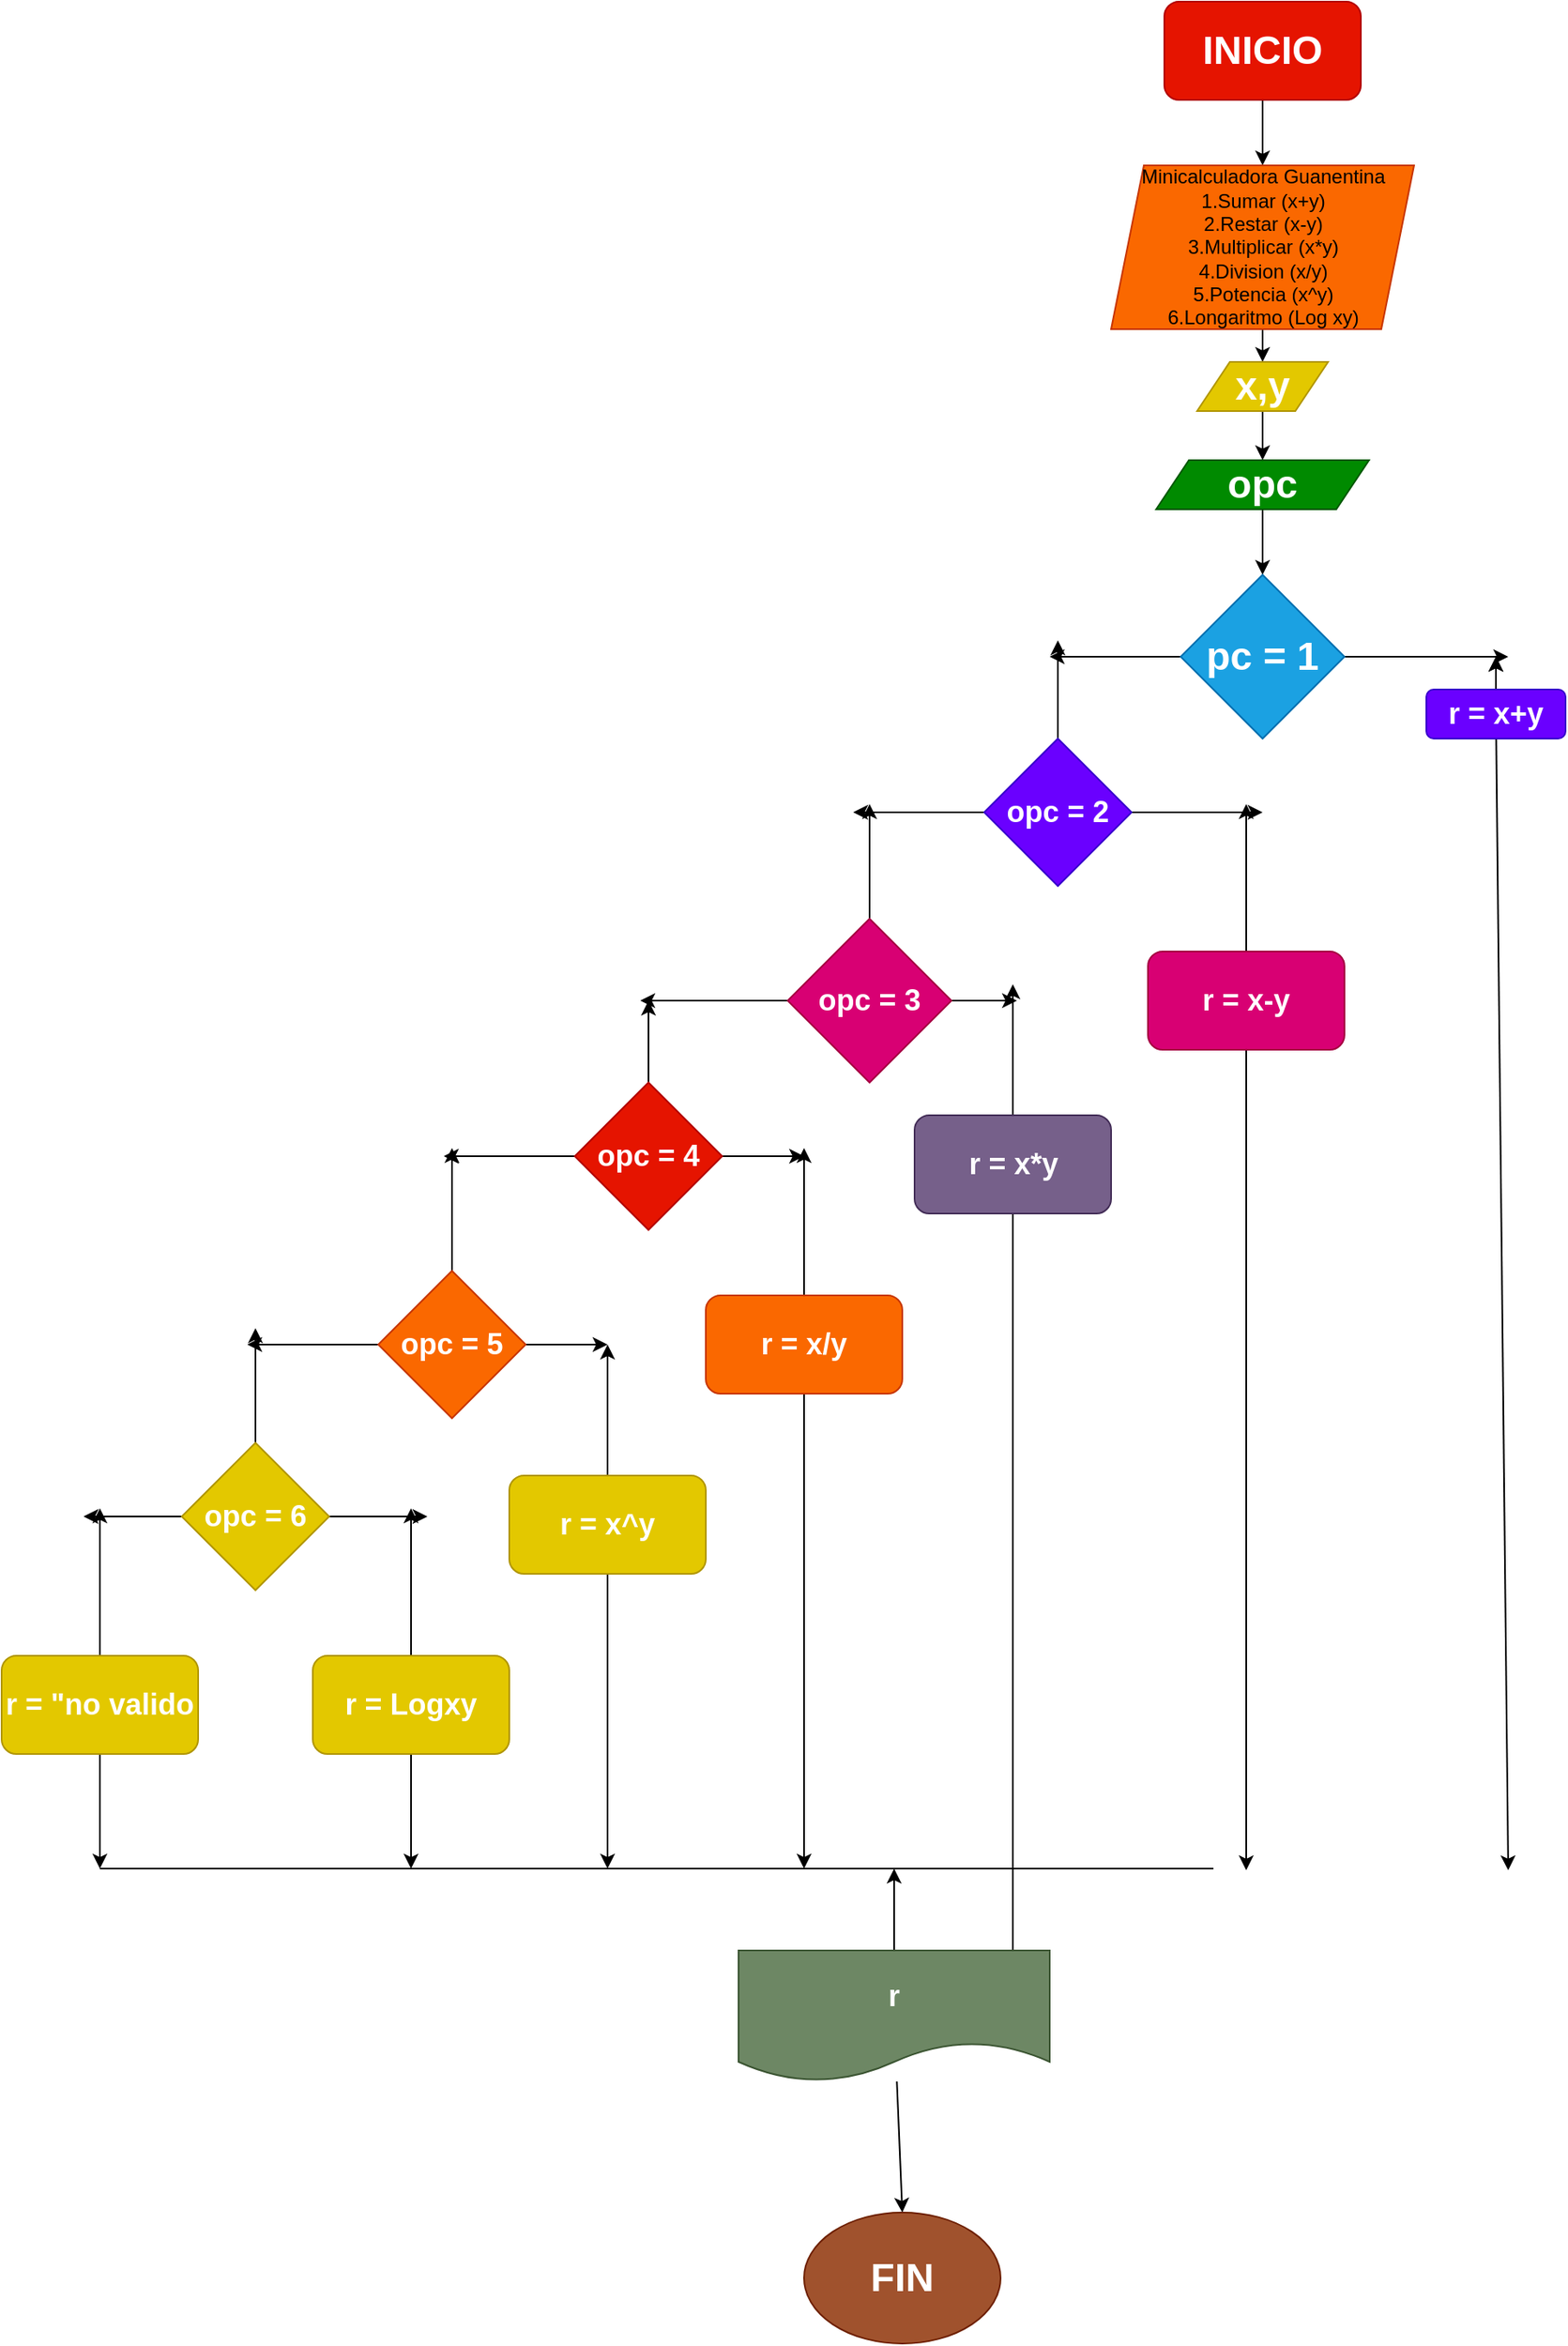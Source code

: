 <mxfile>
    <diagram id="zLnhfqjDwtuUO765lHF9" name="Página-1">
        <mxGraphModel dx="1355" dy="457" grid="1" gridSize="10" guides="1" tooltips="1" connect="1" arrows="1" fold="1" page="1" pageScale="1" pageWidth="827" pageHeight="1169" math="0" shadow="0">
            <root>
                <mxCell id="0"/>
                <mxCell id="1" parent="0"/>
                <mxCell id="8" style="edgeStyle=none;html=1;entryX=0.5;entryY=0;entryDx=0;entryDy=0;" parent="1" source="2" target="3" edge="1">
                    <mxGeometry relative="1" as="geometry"/>
                </mxCell>
                <mxCell id="2" value="&lt;h1&gt;INICIO&lt;/h1&gt;" style="rounded=1;whiteSpace=wrap;html=1;fillColor=#e51400;strokeColor=#B20000;fontColor=#ffffff;" parent="1" vertex="1">
                    <mxGeometry x="200" y="20" width="120" height="60" as="geometry"/>
                </mxCell>
                <mxCell id="9" style="edgeStyle=none;html=1;" parent="1" source="3" target="5" edge="1">
                    <mxGeometry relative="1" as="geometry"/>
                </mxCell>
                <mxCell id="3" value="Minicalculadora Guanentina&lt;br&gt;1.Sumar (x+y)&lt;br&gt;2.Restar (x-y)&lt;br&gt;3.Multiplicar (x*y)&lt;br&gt;4.Division (x/y)&lt;br&gt;5.Potencia (x^y)&lt;br&gt;6.Longaritmo (Log xy)" style="shape=parallelogram;perimeter=parallelogramPerimeter;whiteSpace=wrap;html=1;fixedSize=1;fillColor=#fa6800;fontColor=#000000;strokeColor=#C73500;" parent="1" vertex="1">
                    <mxGeometry x="167.5" y="120" width="185" height="100" as="geometry"/>
                </mxCell>
                <mxCell id="10" style="edgeStyle=none;html=1;" parent="1" source="5" target="6" edge="1">
                    <mxGeometry relative="1" as="geometry"/>
                </mxCell>
                <mxCell id="5" value="&lt;h1&gt;&lt;font color=&quot;#ffffff&quot;&gt;x,y&lt;/font&gt;&lt;/h1&gt;" style="shape=parallelogram;perimeter=parallelogramPerimeter;whiteSpace=wrap;html=1;fixedSize=1;fillColor=#e3c800;fontColor=#000000;strokeColor=#B09500;" parent="1" vertex="1">
                    <mxGeometry x="220" y="240" width="80" height="30" as="geometry"/>
                </mxCell>
                <mxCell id="11" style="edgeStyle=none;html=1;" parent="1" source="6" target="7" edge="1">
                    <mxGeometry relative="1" as="geometry"/>
                </mxCell>
                <mxCell id="6" value="&lt;h1&gt;opc&lt;/h1&gt;" style="shape=parallelogram;perimeter=parallelogramPerimeter;whiteSpace=wrap;html=1;fixedSize=1;fillColor=#008a00;fontColor=#ffffff;strokeColor=#005700;" parent="1" vertex="1">
                    <mxGeometry x="195" y="300" width="130" height="30" as="geometry"/>
                </mxCell>
                <mxCell id="13" style="edgeStyle=none;html=1;" parent="1" source="7" edge="1">
                    <mxGeometry relative="1" as="geometry">
                        <mxPoint x="410" y="420" as="targetPoint"/>
                    </mxGeometry>
                </mxCell>
                <mxCell id="16" style="edgeStyle=none;html=1;" parent="1" source="7" edge="1">
                    <mxGeometry relative="1" as="geometry">
                        <mxPoint x="130" y="420" as="targetPoint"/>
                    </mxGeometry>
                </mxCell>
                <mxCell id="7" value="&lt;h1&gt;pc = 1&lt;/h1&gt;" style="rhombus;whiteSpace=wrap;html=1;fillColor=#1ba1e2;fontColor=#ffffff;strokeColor=#006EAF;" parent="1" vertex="1">
                    <mxGeometry x="210" y="370" width="100" height="100" as="geometry"/>
                </mxCell>
                <mxCell id="14" style="edgeStyle=none;html=1;" parent="1" source="12" edge="1">
                    <mxGeometry relative="1" as="geometry">
                        <mxPoint x="402.5" y="420" as="targetPoint"/>
                    </mxGeometry>
                </mxCell>
                <mxCell id="18" style="edgeStyle=none;html=1;" parent="1" source="12" edge="1">
                    <mxGeometry relative="1" as="geometry">
                        <mxPoint x="402.5" y="420" as="targetPoint"/>
                    </mxGeometry>
                </mxCell>
                <mxCell id="62" style="edgeStyle=none;html=1;fontColor=#FFFFFF;" edge="1" parent="1" source="12">
                    <mxGeometry relative="1" as="geometry">
                        <mxPoint x="410" y="1161" as="targetPoint"/>
                    </mxGeometry>
                </mxCell>
                <mxCell id="12" value="&lt;h2&gt;r = x+y&lt;/h2&gt;" style="rounded=1;whiteSpace=wrap;html=1;fillColor=#6a00ff;fontColor=#ffffff;strokeColor=#3700CC;" parent="1" vertex="1">
                    <mxGeometry x="360" y="440" width="85" height="30" as="geometry"/>
                </mxCell>
                <mxCell id="17" style="edgeStyle=none;html=1;" parent="1" source="15" edge="1">
                    <mxGeometry relative="1" as="geometry">
                        <mxPoint x="135" y="410" as="targetPoint"/>
                    </mxGeometry>
                </mxCell>
                <mxCell id="22" style="edgeStyle=none;html=1;" parent="1" source="15" edge="1">
                    <mxGeometry relative="1" as="geometry">
                        <mxPoint x="260" y="515" as="targetPoint"/>
                    </mxGeometry>
                </mxCell>
                <mxCell id="24" style="edgeStyle=none;html=1;" parent="1" source="15" edge="1">
                    <mxGeometry relative="1" as="geometry">
                        <mxPoint x="10" y="515" as="targetPoint"/>
                    </mxGeometry>
                </mxCell>
                <mxCell id="15" value="&lt;h2&gt;opc = 2&lt;/h2&gt;" style="rhombus;whiteSpace=wrap;html=1;fillColor=#6a00ff;fontColor=#ffffff;strokeColor=#3700CC;" parent="1" vertex="1">
                    <mxGeometry x="90" y="470" width="90" height="90" as="geometry"/>
                </mxCell>
                <mxCell id="23" style="edgeStyle=none;html=1;" parent="1" source="19" edge="1">
                    <mxGeometry relative="1" as="geometry">
                        <mxPoint x="20" y="510" as="targetPoint"/>
                    </mxGeometry>
                </mxCell>
                <mxCell id="31" style="edgeStyle=none;html=1;" edge="1" parent="1" source="19">
                    <mxGeometry relative="1" as="geometry">
                        <mxPoint x="-120" y="630" as="targetPoint"/>
                    </mxGeometry>
                </mxCell>
                <mxCell id="34" style="edgeStyle=none;html=1;" edge="1" parent="1" source="19">
                    <mxGeometry relative="1" as="geometry">
                        <mxPoint x="110" y="630" as="targetPoint"/>
                    </mxGeometry>
                </mxCell>
                <mxCell id="19" value="&lt;h2&gt;opc = 3&lt;/h2&gt;" style="rhombus;whiteSpace=wrap;html=1;fillColor=#d80073;fontColor=#ffffff;strokeColor=#A50040;" parent="1" vertex="1">
                    <mxGeometry x="-30" y="580" width="100" height="100" as="geometry"/>
                </mxCell>
                <mxCell id="21" style="edgeStyle=none;html=1;" parent="1" source="20" edge="1">
                    <mxGeometry relative="1" as="geometry">
                        <mxPoint x="250" y="510" as="targetPoint"/>
                    </mxGeometry>
                </mxCell>
                <mxCell id="63" style="edgeStyle=none;html=1;fontColor=#FFFFFF;" edge="1" parent="1" source="20">
                    <mxGeometry relative="1" as="geometry">
                        <mxPoint x="250" y="1161" as="targetPoint"/>
                    </mxGeometry>
                </mxCell>
                <mxCell id="20" value="&lt;h2&gt;r = x-y&lt;/h2&gt;" style="rounded=1;whiteSpace=wrap;html=1;fillColor=#d80073;fontColor=#ffffff;strokeColor=#A50040;" parent="1" vertex="1">
                    <mxGeometry x="190" y="600" width="120" height="60" as="geometry"/>
                </mxCell>
                <mxCell id="32" style="edgeStyle=none;html=1;" edge="1" parent="1" source="29">
                    <mxGeometry relative="1" as="geometry">
                        <mxPoint x="-115" y="630" as="targetPoint"/>
                    </mxGeometry>
                </mxCell>
                <mxCell id="38" style="edgeStyle=none;html=1;" edge="1" parent="1" source="29">
                    <mxGeometry relative="1" as="geometry">
                        <mxPoint x="-20" y="725" as="targetPoint"/>
                    </mxGeometry>
                </mxCell>
                <mxCell id="41" style="edgeStyle=none;html=1;" edge="1" parent="1" source="29">
                    <mxGeometry relative="1" as="geometry">
                        <mxPoint x="-240" y="725" as="targetPoint"/>
                    </mxGeometry>
                </mxCell>
                <mxCell id="29" value="&lt;h2&gt;opc = 4&lt;/h2&gt;" style="rhombus;whiteSpace=wrap;html=1;fillColor=#e51400;fontColor=#ffffff;strokeColor=#B20000;" vertex="1" parent="1">
                    <mxGeometry x="-160" y="680" width="90" height="90" as="geometry"/>
                </mxCell>
                <mxCell id="33" style="edgeStyle=none;html=1;" edge="1" parent="1" source="30">
                    <mxGeometry relative="1" as="geometry">
                        <mxPoint x="107.5" y="620" as="targetPoint"/>
                    </mxGeometry>
                </mxCell>
                <mxCell id="64" style="edgeStyle=none;html=1;fontColor=#FFFFFF;" edge="1" parent="1" source="30">
                    <mxGeometry relative="1" as="geometry">
                        <mxPoint x="107.5" y="1222" as="targetPoint"/>
                    </mxGeometry>
                </mxCell>
                <mxCell id="30" value="&lt;h2&gt;r = x*y&lt;/h2&gt;" style="rounded=1;whiteSpace=wrap;html=1;fillColor=#76608a;fontColor=#ffffff;strokeColor=#432D57;" vertex="1" parent="1">
                    <mxGeometry x="47.5" y="700" width="120" height="60" as="geometry"/>
                </mxCell>
                <mxCell id="40" style="edgeStyle=none;html=1;" edge="1" parent="1" source="36">
                    <mxGeometry relative="1" as="geometry">
                        <mxPoint x="-235" y="720" as="targetPoint"/>
                    </mxGeometry>
                </mxCell>
                <mxCell id="45" style="edgeStyle=none;html=1;fontColor=#FFFFFF;" edge="1" parent="1" source="36">
                    <mxGeometry relative="1" as="geometry">
                        <mxPoint x="-140" y="840" as="targetPoint"/>
                    </mxGeometry>
                </mxCell>
                <mxCell id="47" style="edgeStyle=none;html=1;fontColor=#FFFFFF;" edge="1" parent="1" source="36">
                    <mxGeometry relative="1" as="geometry">
                        <mxPoint x="-360" y="840" as="targetPoint"/>
                    </mxGeometry>
                </mxCell>
                <mxCell id="36" value="&lt;h2&gt;&lt;font color=&quot;#ffffff&quot;&gt;opc = 5&lt;/font&gt;&lt;/h2&gt;" style="rhombus;whiteSpace=wrap;html=1;fillColor=#fa6800;fontColor=#000000;strokeColor=#C73500;" vertex="1" parent="1">
                    <mxGeometry x="-280" y="795" width="90" height="90" as="geometry"/>
                </mxCell>
                <mxCell id="39" style="edgeStyle=none;html=1;" edge="1" parent="1" source="37">
                    <mxGeometry relative="1" as="geometry">
                        <mxPoint x="-20" y="720" as="targetPoint"/>
                    </mxGeometry>
                </mxCell>
                <mxCell id="65" style="edgeStyle=none;html=1;fontColor=#FFFFFF;" edge="1" parent="1" source="37">
                    <mxGeometry relative="1" as="geometry">
                        <mxPoint x="-20" y="1160" as="targetPoint"/>
                    </mxGeometry>
                </mxCell>
                <mxCell id="37" value="&lt;h2&gt;&lt;font color=&quot;#ffffff&quot;&gt;r = x/y&lt;/font&gt;&lt;/h2&gt;" style="rounded=1;whiteSpace=wrap;html=1;fillColor=#fa6800;fontColor=#000000;strokeColor=#C73500;" vertex="1" parent="1">
                    <mxGeometry x="-80" y="810" width="120" height="60" as="geometry"/>
                </mxCell>
                <mxCell id="46" style="edgeStyle=none;html=1;fontColor=#FFFFFF;" edge="1" parent="1" source="42">
                    <mxGeometry relative="1" as="geometry">
                        <mxPoint x="-140" y="840" as="targetPoint"/>
                    </mxGeometry>
                </mxCell>
                <mxCell id="66" style="edgeStyle=none;html=1;fontColor=#FFFFFF;" edge="1" parent="1" source="42">
                    <mxGeometry relative="1" as="geometry">
                        <mxPoint x="-140" y="1160" as="targetPoint"/>
                    </mxGeometry>
                </mxCell>
                <mxCell id="42" value="&lt;h2&gt;&lt;font color=&quot;#ffffff&quot;&gt;r = x^y&lt;/font&gt;&lt;/h2&gt;" style="rounded=1;whiteSpace=wrap;html=1;fillColor=#e3c800;fontColor=#000000;strokeColor=#B09500;" vertex="1" parent="1">
                    <mxGeometry x="-200" y="920" width="120" height="60" as="geometry"/>
                </mxCell>
                <mxCell id="48" style="edgeStyle=none;html=1;fontColor=#FFFFFF;" edge="1" parent="1" source="44">
                    <mxGeometry relative="1" as="geometry">
                        <mxPoint x="-355" y="830" as="targetPoint"/>
                    </mxGeometry>
                </mxCell>
                <mxCell id="55" style="edgeStyle=none;html=1;fontColor=#FFFFFF;" edge="1" parent="1" source="44">
                    <mxGeometry relative="1" as="geometry">
                        <mxPoint x="-460" y="945" as="targetPoint"/>
                    </mxGeometry>
                </mxCell>
                <mxCell id="57" style="edgeStyle=none;html=1;fontColor=#FFFFFF;" edge="1" parent="1" source="44">
                    <mxGeometry relative="1" as="geometry">
                        <mxPoint x="-250" y="945" as="targetPoint"/>
                    </mxGeometry>
                </mxCell>
                <mxCell id="44" value="&lt;h2&gt;&lt;font color=&quot;#ffffff&quot;&gt;opc = 6&lt;/font&gt;&lt;/h2&gt;" style="rhombus;whiteSpace=wrap;html=1;fillColor=#e3c800;fontColor=#000000;strokeColor=#B09500;" vertex="1" parent="1">
                    <mxGeometry x="-400" y="900" width="90" height="90" as="geometry"/>
                </mxCell>
                <mxCell id="56" style="edgeStyle=none;html=1;fontColor=#FFFFFF;" edge="1" parent="1" source="49">
                    <mxGeometry relative="1" as="geometry">
                        <mxPoint x="-260" y="940" as="targetPoint"/>
                    </mxGeometry>
                </mxCell>
                <mxCell id="67" style="edgeStyle=none;html=1;fontColor=#FFFFFF;" edge="1" parent="1" source="49">
                    <mxGeometry relative="1" as="geometry">
                        <mxPoint x="-260" y="1160" as="targetPoint"/>
                    </mxGeometry>
                </mxCell>
                <mxCell id="49" value="&lt;h2&gt;&lt;font color=&quot;#ffffff&quot;&gt;r = Logxy&lt;/font&gt;&lt;/h2&gt;" style="rounded=1;whiteSpace=wrap;html=1;fillColor=#e3c800;fontColor=#000000;strokeColor=#B09500;" vertex="1" parent="1">
                    <mxGeometry x="-320" y="1030" width="120" height="60" as="geometry"/>
                </mxCell>
                <mxCell id="54" style="edgeStyle=none;html=1;fontColor=#FFFFFF;" edge="1" parent="1" source="52">
                    <mxGeometry relative="1" as="geometry">
                        <mxPoint x="-450" y="940" as="targetPoint"/>
                    </mxGeometry>
                </mxCell>
                <mxCell id="68" style="edgeStyle=none;html=1;fontColor=#FFFFFF;" edge="1" parent="1" source="52">
                    <mxGeometry relative="1" as="geometry">
                        <mxPoint x="-450" y="1160" as="targetPoint"/>
                    </mxGeometry>
                </mxCell>
                <mxCell id="52" value="&lt;h2&gt;&lt;font color=&quot;#ffffff&quot;&gt;r = &quot;no valido&lt;/font&gt;&lt;/h2&gt;" style="rounded=1;whiteSpace=wrap;html=1;fillColor=#e3c800;fontColor=#000000;strokeColor=#B09500;" vertex="1" parent="1">
                    <mxGeometry x="-510" y="1030" width="120" height="60" as="geometry"/>
                </mxCell>
                <mxCell id="60" style="edgeStyle=none;html=1;entryX=0.5;entryY=0;entryDx=0;entryDy=0;fontColor=#FFFFFF;" edge="1" parent="1" source="53" target="59">
                    <mxGeometry relative="1" as="geometry"/>
                </mxCell>
                <mxCell id="69" style="edgeStyle=none;html=1;fontColor=#FFFFFF;" edge="1" parent="1" source="53">
                    <mxGeometry relative="1" as="geometry">
                        <mxPoint x="35" y="1160" as="targetPoint"/>
                    </mxGeometry>
                </mxCell>
                <mxCell id="53" value="&lt;h2&gt;r&lt;/h2&gt;" style="shape=document;whiteSpace=wrap;html=1;boundedLbl=1;fontColor=#ffffff;fillColor=#6d8764;strokeColor=#3A5431;" vertex="1" parent="1">
                    <mxGeometry x="-60" y="1210" width="190" height="80" as="geometry"/>
                </mxCell>
                <mxCell id="59" value="&lt;h1&gt;FIN&lt;/h1&gt;" style="ellipse;whiteSpace=wrap;html=1;fontColor=#ffffff;fillColor=#a0522d;strokeColor=#6D1F00;" vertex="1" parent="1">
                    <mxGeometry x="-20" y="1370" width="120" height="80" as="geometry"/>
                </mxCell>
                <mxCell id="61" value="" style="endArrow=none;html=1;fontColor=#FFFFFF;" edge="1" parent="1">
                    <mxGeometry width="50" height="50" relative="1" as="geometry">
                        <mxPoint x="-450" y="1160" as="sourcePoint"/>
                        <mxPoint x="230" y="1160" as="targetPoint"/>
                        <Array as="points">
                            <mxPoint x="30" y="1160"/>
                        </Array>
                    </mxGeometry>
                </mxCell>
            </root>
        </mxGraphModel>
    </diagram>
</mxfile>